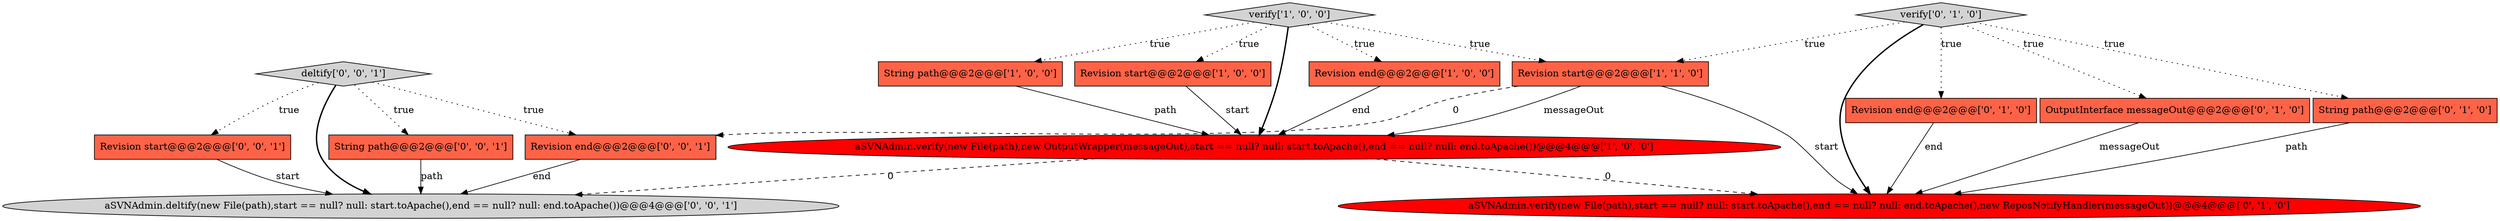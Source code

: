 digraph {
14 [style = filled, label = "Revision end@@@2@@@['0', '0', '1']", fillcolor = tomato, shape = box image = "AAA0AAABBB3BBB"];
11 [style = filled, label = "String path@@@2@@@['0', '0', '1']", fillcolor = tomato, shape = box image = "AAA0AAABBB3BBB"];
10 [style = filled, label = "aSVNAdmin.verify(new File(path),start == null? null: start.toApache(),end == null? null: end.toApache(),new ReposNotifyHandler(messageOut))@@@4@@@['0', '1', '0']", fillcolor = red, shape = ellipse image = "AAA1AAABBB2BBB"];
0 [style = filled, label = "aSVNAdmin.verify(new File(path),new OutputWrapper(messageOut),start == null? null: start.toApache(),end == null? null: end.toApache())@@@4@@@['1', '0', '0']", fillcolor = red, shape = ellipse image = "AAA1AAABBB1BBB"];
12 [style = filled, label = "Revision start@@@2@@@['0', '0', '1']", fillcolor = tomato, shape = box image = "AAA0AAABBB3BBB"];
8 [style = filled, label = "String path@@@2@@@['0', '1', '0']", fillcolor = tomato, shape = box image = "AAA0AAABBB2BBB"];
7 [style = filled, label = "verify['0', '1', '0']", fillcolor = lightgray, shape = diamond image = "AAA0AAABBB2BBB"];
15 [style = filled, label = "aSVNAdmin.deltify(new File(path),start == null? null: start.toApache(),end == null? null: end.toApache())@@@4@@@['0', '0', '1']", fillcolor = lightgray, shape = ellipse image = "AAA0AAABBB3BBB"];
6 [style = filled, label = "Revision end@@@2@@@['0', '1', '0']", fillcolor = tomato, shape = box image = "AAA0AAABBB2BBB"];
2 [style = filled, label = "Revision start@@@2@@@['1', '0', '0']", fillcolor = tomato, shape = box image = "AAA0AAABBB1BBB"];
3 [style = filled, label = "Revision end@@@2@@@['1', '0', '0']", fillcolor = tomato, shape = box image = "AAA0AAABBB1BBB"];
1 [style = filled, label = "String path@@@2@@@['1', '0', '0']", fillcolor = tomato, shape = box image = "AAA0AAABBB1BBB"];
13 [style = filled, label = "deltify['0', '0', '1']", fillcolor = lightgray, shape = diamond image = "AAA0AAABBB3BBB"];
4 [style = filled, label = "Revision start@@@2@@@['1', '1', '0']", fillcolor = tomato, shape = box image = "AAA0AAABBB1BBB"];
5 [style = filled, label = "verify['1', '0', '0']", fillcolor = lightgray, shape = diamond image = "AAA0AAABBB1BBB"];
9 [style = filled, label = "OutputInterface messageOut@@@2@@@['0', '1', '0']", fillcolor = tomato, shape = box image = "AAA0AAABBB2BBB"];
7->6 [style = dotted, label="true"];
13->12 [style = dotted, label="true"];
7->10 [style = bold, label=""];
5->1 [style = dotted, label="true"];
0->15 [style = dashed, label="0"];
7->9 [style = dotted, label="true"];
5->3 [style = dotted, label="true"];
1->0 [style = solid, label="path"];
0->10 [style = dashed, label="0"];
5->4 [style = dotted, label="true"];
4->0 [style = solid, label="messageOut"];
14->15 [style = solid, label="end"];
11->15 [style = solid, label="path"];
3->0 [style = solid, label="end"];
5->0 [style = bold, label=""];
8->10 [style = solid, label="path"];
6->10 [style = solid, label="end"];
2->0 [style = solid, label="start"];
7->4 [style = dotted, label="true"];
9->10 [style = solid, label="messageOut"];
13->11 [style = dotted, label="true"];
4->14 [style = dashed, label="0"];
4->10 [style = solid, label="start"];
12->15 [style = solid, label="start"];
13->15 [style = bold, label=""];
7->8 [style = dotted, label="true"];
13->14 [style = dotted, label="true"];
5->2 [style = dotted, label="true"];
}
